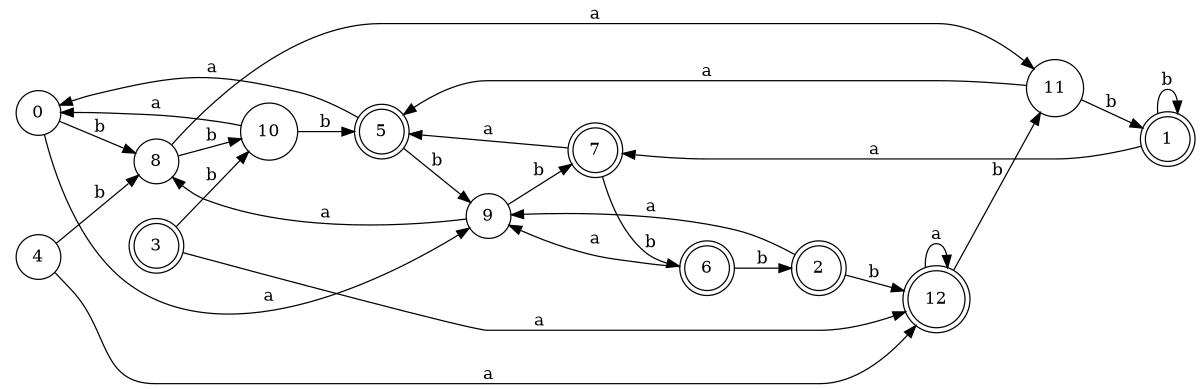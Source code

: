 digraph n11_9 {
__start0 [label="" shape="none"];

rankdir=LR;
size="8,5";

s0 [style="filled", color="black", fillcolor="white" shape="circle", label="0"];
s1 [style="rounded,filled", color="black", fillcolor="white" shape="doublecircle", label="1"];
s2 [style="rounded,filled", color="black", fillcolor="white" shape="doublecircle", label="2"];
s3 [style="rounded,filled", color="black", fillcolor="white" shape="doublecircle", label="3"];
s4 [style="filled", color="black", fillcolor="white" shape="circle", label="4"];
s5 [style="rounded,filled", color="black", fillcolor="white" shape="doublecircle", label="5"];
s6 [style="rounded,filled", color="black", fillcolor="white" shape="doublecircle", label="6"];
s7 [style="rounded,filled", color="black", fillcolor="white" shape="doublecircle", label="7"];
s8 [style="filled", color="black", fillcolor="white" shape="circle", label="8"];
s9 [style="filled", color="black", fillcolor="white" shape="circle", label="9"];
s10 [style="filled", color="black", fillcolor="white" shape="circle", label="10"];
s11 [style="filled", color="black", fillcolor="white" shape="circle", label="11"];
s12 [style="rounded,filled", color="black", fillcolor="white" shape="doublecircle", label="12"];
s0 -> s9 [label="a"];
s0 -> s8 [label="b"];
s1 -> s7 [label="a"];
s1 -> s1 [label="b"];
s2 -> s9 [label="a"];
s2 -> s12 [label="b"];
s3 -> s12 [label="a"];
s3 -> s10 [label="b"];
s4 -> s12 [label="a"];
s4 -> s8 [label="b"];
s5 -> s0 [label="a"];
s5 -> s9 [label="b"];
s6 -> s9 [label="a"];
s6 -> s2 [label="b"];
s7 -> s5 [label="a"];
s7 -> s6 [label="b"];
s8 -> s11 [label="a"];
s8 -> s10 [label="b"];
s9 -> s8 [label="a"];
s9 -> s7 [label="b"];
s10 -> s0 [label="a"];
s10 -> s5 [label="b"];
s11 -> s5 [label="a"];
s11 -> s1 [label="b"];
s12 -> s12 [label="a"];
s12 -> s11 [label="b"];

}